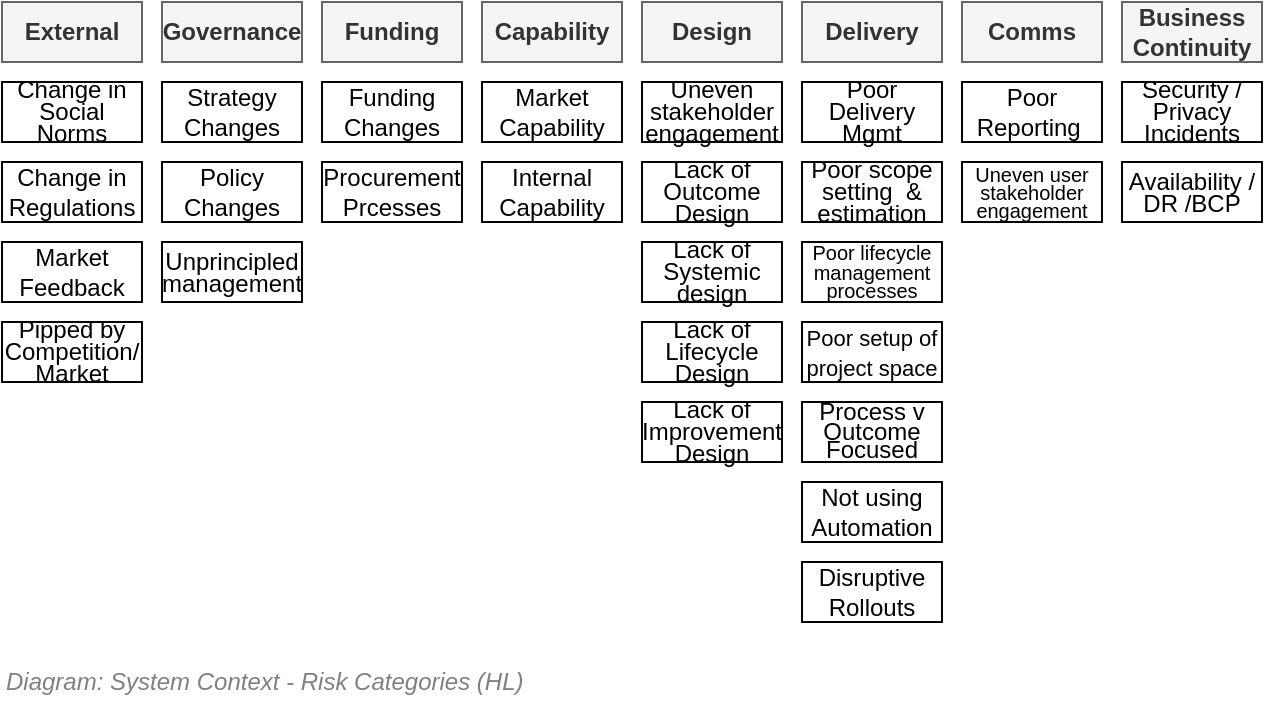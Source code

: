 <mxfile version="17.5.0" type="google"><diagram id="unb3Oru2INOYsnwcfJCv" name="Page-71"><mxGraphModel grid="1" page="1" gridSize="10" guides="1" tooltips="1" connect="1" arrows="1" fold="1" pageScale="1" pageWidth="827" pageHeight="1169" math="0" shadow="0"><root><mxCell id="ls7LEMa5wToLoXy6bgFk-0"/><mxCell id="ls7LEMa5wToLoXy6bgFk-1" parent="ls7LEMa5wToLoXy6bgFk-0"/><mxCell id="ls7LEMa5wToLoXy6bgFk-2" value="Funding Changes" style="rounded=0;whiteSpace=wrap;html=1;" vertex="1" parent="ls7LEMa5wToLoXy6bgFk-1"><mxGeometry x="280" y="170" width="70" height="30" as="geometry"/></mxCell><mxCell id="ls7LEMa5wToLoXy6bgFk-3" value="Disruptive Rollouts" style="rounded=0;whiteSpace=wrap;html=1;" vertex="1" parent="ls7LEMa5wToLoXy6bgFk-1"><mxGeometry x="520" y="410" width="70" height="30" as="geometry"/></mxCell><mxCell id="ls7LEMa5wToLoXy6bgFk-4" value="Policy Changes" style="rounded=0;whiteSpace=wrap;html=1;" vertex="1" parent="ls7LEMa5wToLoXy6bgFk-1"><mxGeometry x="200" y="210" width="70" height="30" as="geometry"/></mxCell><mxCell id="ls7LEMa5wToLoXy6bgFk-5" value="&lt;p style=&quot;line-height: 90%&quot;&gt;Change in Social Norms&lt;/p&gt;" style="rounded=0;whiteSpace=wrap;html=1;" vertex="1" parent="ls7LEMa5wToLoXy6bgFk-1"><mxGeometry x="120" y="170" width="70" height="30" as="geometry"/></mxCell><mxCell id="ls7LEMa5wToLoXy6bgFk-6" value="&lt;p style=&quot;line-height: 90%&quot;&gt;Lack of Improvement Design&lt;/p&gt;" style="rounded=0;whiteSpace=wrap;html=1;" vertex="1" parent="ls7LEMa5wToLoXy6bgFk-1"><mxGeometry x="440" y="330" width="70" height="30" as="geometry"/></mxCell><mxCell id="ls7LEMa5wToLoXy6bgFk-7" value="Strategy Changes" style="rounded=0;whiteSpace=wrap;html=1;" vertex="1" parent="ls7LEMa5wToLoXy6bgFk-1"><mxGeometry x="200" y="170" width="70" height="30" as="geometry"/></mxCell><mxCell id="ls7LEMa5wToLoXy6bgFk-8" value="Internal Capability" style="rounded=0;whiteSpace=wrap;html=1;" vertex="1" parent="ls7LEMa5wToLoXy6bgFk-1"><mxGeometry x="360" y="210" width="70" height="30" as="geometry"/></mxCell><mxCell id="ls7LEMa5wToLoXy6bgFk-9" value="Procurement&lt;br&gt;Prcesses" style="rounded=0;whiteSpace=wrap;html=1;" vertex="1" parent="ls7LEMa5wToLoXy6bgFk-1"><mxGeometry x="280" y="210" width="70" height="30" as="geometry"/></mxCell><mxCell id="ls7LEMa5wToLoXy6bgFk-10" value="&lt;p style=&quot;line-height: 90%&quot;&gt;Poor Delivery Mgmt&lt;/p&gt;" style="rounded=0;whiteSpace=wrap;html=1;" vertex="1" parent="ls7LEMa5wToLoXy6bgFk-1"><mxGeometry x="520" y="170" width="70" height="30" as="geometry"/></mxCell><mxCell id="ls7LEMa5wToLoXy6bgFk-11" value="&lt;font style=&quot;font-size: 12px&quot;&gt;Poor Reporting&amp;nbsp;&lt;/font&gt;" style="rounded=0;whiteSpace=wrap;html=1;" vertex="1" parent="ls7LEMa5wToLoXy6bgFk-1"><mxGeometry x="600" y="170" width="70" height="30" as="geometry"/></mxCell><mxCell id="ls7LEMa5wToLoXy6bgFk-12" value="&lt;p style=&quot;line-height: 90%&quot;&gt;Lack of Systemic design&lt;/p&gt;" style="rounded=0;whiteSpace=wrap;html=1;" vertex="1" parent="ls7LEMa5wToLoXy6bgFk-1"><mxGeometry x="440" y="250" width="70" height="30" as="geometry"/></mxCell><mxCell id="ls7LEMa5wToLoXy6bgFk-13" value="&lt;p style=&quot;line-height: 90%&quot;&gt;Lack of Lifecycle&lt;br&gt;Design&lt;/p&gt;" style="rounded=0;whiteSpace=wrap;html=1;" vertex="1" parent="ls7LEMa5wToLoXy6bgFk-1"><mxGeometry x="440" y="290" width="70" height="30" as="geometry"/></mxCell><mxCell id="ls7LEMa5wToLoXy6bgFk-14" value="&lt;font style=&quot;font-size: 11px&quot;&gt;Poor setup of project space&lt;/font&gt;" style="rounded=0;whiteSpace=wrap;html=1;" vertex="1" parent="ls7LEMa5wToLoXy6bgFk-1"><mxGeometry x="520" y="290" width="70" height="30" as="geometry"/></mxCell><mxCell id="ls7LEMa5wToLoXy6bgFk-15" value="Change in Regulations" style="rounded=0;whiteSpace=wrap;html=1;" vertex="1" parent="ls7LEMa5wToLoXy6bgFk-1"><mxGeometry x="120" y="210" width="70" height="30" as="geometry"/></mxCell><mxCell id="ls7LEMa5wToLoXy6bgFk-16" value="Market Capability" style="rounded=0;whiteSpace=wrap;html=1;" vertex="1" parent="ls7LEMa5wToLoXy6bgFk-1"><mxGeometry x="360" y="170" width="70" height="30" as="geometry"/></mxCell><mxCell id="ls7LEMa5wToLoXy6bgFk-17" value="&lt;p style=&quot;line-height: 90%&quot;&gt;Pipped by Competition/ Market&lt;/p&gt;" style="rounded=0;whiteSpace=wrap;html=1;" vertex="1" parent="ls7LEMa5wToLoXy6bgFk-1"><mxGeometry x="120" y="290" width="70" height="30" as="geometry"/></mxCell><mxCell id="ls7LEMa5wToLoXy6bgFk-18" value="External" style="rounded=0;whiteSpace=wrap;html=1;fillColor=#f5f5f5;strokeColor=#666666;fontColor=#333333;fontStyle=1" vertex="1" parent="ls7LEMa5wToLoXy6bgFk-1"><mxGeometry x="120" y="130" width="70" height="30" as="geometry"/></mxCell><mxCell id="ls7LEMa5wToLoXy6bgFk-19" value="Funding" style="rounded=0;whiteSpace=wrap;html=1;fillColor=#f5f5f5;strokeColor=#666666;fontColor=#333333;fontStyle=1" vertex="1" parent="ls7LEMa5wToLoXy6bgFk-1"><mxGeometry x="280" y="130" width="70" height="30" as="geometry"/></mxCell><mxCell id="ls7LEMa5wToLoXy6bgFk-20" value="Governance" style="rounded=0;whiteSpace=wrap;html=1;fillColor=#f5f5f5;strokeColor=#666666;fontColor=#333333;fontStyle=1" vertex="1" parent="ls7LEMa5wToLoXy6bgFk-1"><mxGeometry x="200" y="130" width="70" height="30" as="geometry"/></mxCell><mxCell id="ls7LEMa5wToLoXy6bgFk-21" value="Capability" style="rounded=0;whiteSpace=wrap;html=1;fillColor=#f5f5f5;strokeColor=#666666;fontColor=#333333;fontStyle=1" vertex="1" parent="ls7LEMa5wToLoXy6bgFk-1"><mxGeometry x="360" y="130" width="70" height="30" as="geometry"/></mxCell><mxCell id="ls7LEMa5wToLoXy6bgFk-22" value="Design" style="rounded=0;whiteSpace=wrap;html=1;fillColor=#f5f5f5;strokeColor=#666666;fontColor=#333333;fontStyle=1" vertex="1" parent="ls7LEMa5wToLoXy6bgFk-1"><mxGeometry x="440" y="130" width="70" height="30" as="geometry"/></mxCell><mxCell id="ls7LEMa5wToLoXy6bgFk-23" value="Delivery" style="rounded=0;whiteSpace=wrap;html=1;fillColor=#f5f5f5;strokeColor=#666666;fontColor=#333333;fontStyle=1" vertex="1" parent="ls7LEMa5wToLoXy6bgFk-1"><mxGeometry x="520" y="130" width="70" height="30" as="geometry"/></mxCell><mxCell id="ls7LEMa5wToLoXy6bgFk-24" value="Comms" style="rounded=0;whiteSpace=wrap;html=1;fillColor=#f5f5f5;strokeColor=#666666;fontColor=#333333;fontStyle=1" vertex="1" parent="ls7LEMa5wToLoXy6bgFk-1"><mxGeometry x="600" y="130" width="70" height="30" as="geometry"/></mxCell><mxCell id="ls7LEMa5wToLoXy6bgFk-25" value="Not using Automation" style="rounded=0;whiteSpace=wrap;html=1;" vertex="1" parent="ls7LEMa5wToLoXy6bgFk-1"><mxGeometry x="520" y="370" width="70" height="30" as="geometry"/></mxCell><mxCell id="ls7LEMa5wToLoXy6bgFk-26" value="Market Feedback" style="rounded=0;whiteSpace=wrap;html=1;" vertex="1" parent="ls7LEMa5wToLoXy6bgFk-1"><mxGeometry x="120" y="250" width="70" height="30" as="geometry"/></mxCell><mxCell id="ls7LEMa5wToLoXy6bgFk-27" value="&lt;p style=&quot;line-height: 80%&quot;&gt;Process v Outcome Focused&lt;/p&gt;" style="rounded=0;whiteSpace=wrap;html=1;" vertex="1" parent="ls7LEMa5wToLoXy6bgFk-1"><mxGeometry x="520" y="330" width="70" height="30" as="geometry"/></mxCell><mxCell id="ls7LEMa5wToLoXy6bgFk-28" value="&lt;p style=&quot;line-height: 90%&quot;&gt;Uneven&lt;br&gt;stakeholder&lt;br&gt;engagement&lt;/p&gt;" style="rounded=0;whiteSpace=wrap;html=1;" vertex="1" parent="ls7LEMa5wToLoXy6bgFk-1"><mxGeometry x="440" y="170" width="70" height="30" as="geometry"/></mxCell><mxCell id="ls7LEMa5wToLoXy6bgFk-29" value="&lt;p style=&quot;line-height: 90%&quot;&gt;Unprincipled&lt;br&gt;management&lt;/p&gt;" style="rounded=0;whiteSpace=wrap;html=1;" vertex="1" parent="ls7LEMa5wToLoXy6bgFk-1"><mxGeometry x="200" y="250" width="70" height="30" as="geometry"/></mxCell><mxCell id="ls7LEMa5wToLoXy6bgFk-30" value="Business&lt;br&gt;Continuity" style="rounded=0;whiteSpace=wrap;html=1;fillColor=#f5f5f5;strokeColor=#666666;fontColor=#333333;fontStyle=1" vertex="1" parent="ls7LEMa5wToLoXy6bgFk-1"><mxGeometry x="680" y="130" width="70" height="30" as="geometry"/></mxCell><mxCell id="ls7LEMa5wToLoXy6bgFk-31" value="&lt;p style=&quot;line-height: 90%&quot;&gt;Security / Privacy Incidents&lt;/p&gt;" style="rounded=0;whiteSpace=wrap;html=1;" vertex="1" parent="ls7LEMa5wToLoXy6bgFk-1"><mxGeometry x="680" y="170" width="70" height="30" as="geometry"/></mxCell><mxCell id="ls7LEMa5wToLoXy6bgFk-32" value="&lt;p style=&quot;line-height: 90%&quot;&gt;Availability / DR /BCP&lt;/p&gt;" style="rounded=0;whiteSpace=wrap;html=1;" vertex="1" parent="ls7LEMa5wToLoXy6bgFk-1"><mxGeometry x="680" y="210" width="70" height="30" as="geometry"/></mxCell><mxCell id="ls7LEMa5wToLoXy6bgFk-33" value="&lt;p style=&quot;line-height: 90%&quot;&gt;Lack of Outcome Design&lt;/p&gt;" style="rounded=0;whiteSpace=wrap;html=1;" vertex="1" parent="ls7LEMa5wToLoXy6bgFk-1"><mxGeometry x="440" y="210" width="70" height="30" as="geometry"/></mxCell><mxCell id="ls7LEMa5wToLoXy6bgFk-34" value="&lt;p style=&quot;line-height: 80%&quot;&gt;&lt;font style=&quot;font-size: 10px&quot;&gt;Poor lifecycle management processes&lt;/font&gt;&lt;/p&gt;" style="rounded=0;whiteSpace=wrap;html=1;" vertex="1" parent="ls7LEMa5wToLoXy6bgFk-1"><mxGeometry x="520" y="250" width="70" height="30" as="geometry"/></mxCell><mxCell id="ls7LEMa5wToLoXy6bgFk-35" value="&lt;p style=&quot;line-height: 90%&quot;&gt;Poor scope setting&amp;nbsp; &amp;amp; estimation&lt;/p&gt;" style="rounded=0;whiteSpace=wrap;html=1;" vertex="1" parent="ls7LEMa5wToLoXy6bgFk-1"><mxGeometry x="520" y="210" width="70" height="30" as="geometry"/></mxCell><mxCell id="ls7LEMa5wToLoXy6bgFk-36" value="&lt;p style=&quot;line-height: 90% ; font-size: 10px&quot;&gt;Uneven user&lt;br&gt;stakeholder&lt;br&gt;engagement&lt;/p&gt;" style="rounded=0;whiteSpace=wrap;html=1;" vertex="1" parent="ls7LEMa5wToLoXy6bgFk-1"><mxGeometry x="600" y="210" width="70" height="30" as="geometry"/></mxCell><mxCell id="ls7LEMa5wToLoXy6bgFk-37" value="&lt;font style=&quot;font-size: 12px&quot;&gt;&lt;span style=&quot;font-size: 12px&quot;&gt;Diagram: &lt;/span&gt;System Context - Risk Categories (HL)&lt;/font&gt;" style="text;strokeColor=none;fillColor=none;html=1;fontSize=12;fontStyle=2;verticalAlign=middle;align=left;shadow=0;glass=0;comic=0;opacity=30;fontColor=#808080;" vertex="1" parent="ls7LEMa5wToLoXy6bgFk-1"><mxGeometry x="120" y="460" width="520" height="20" as="geometry"/></mxCell></root></mxGraphModel></diagram></mxfile>